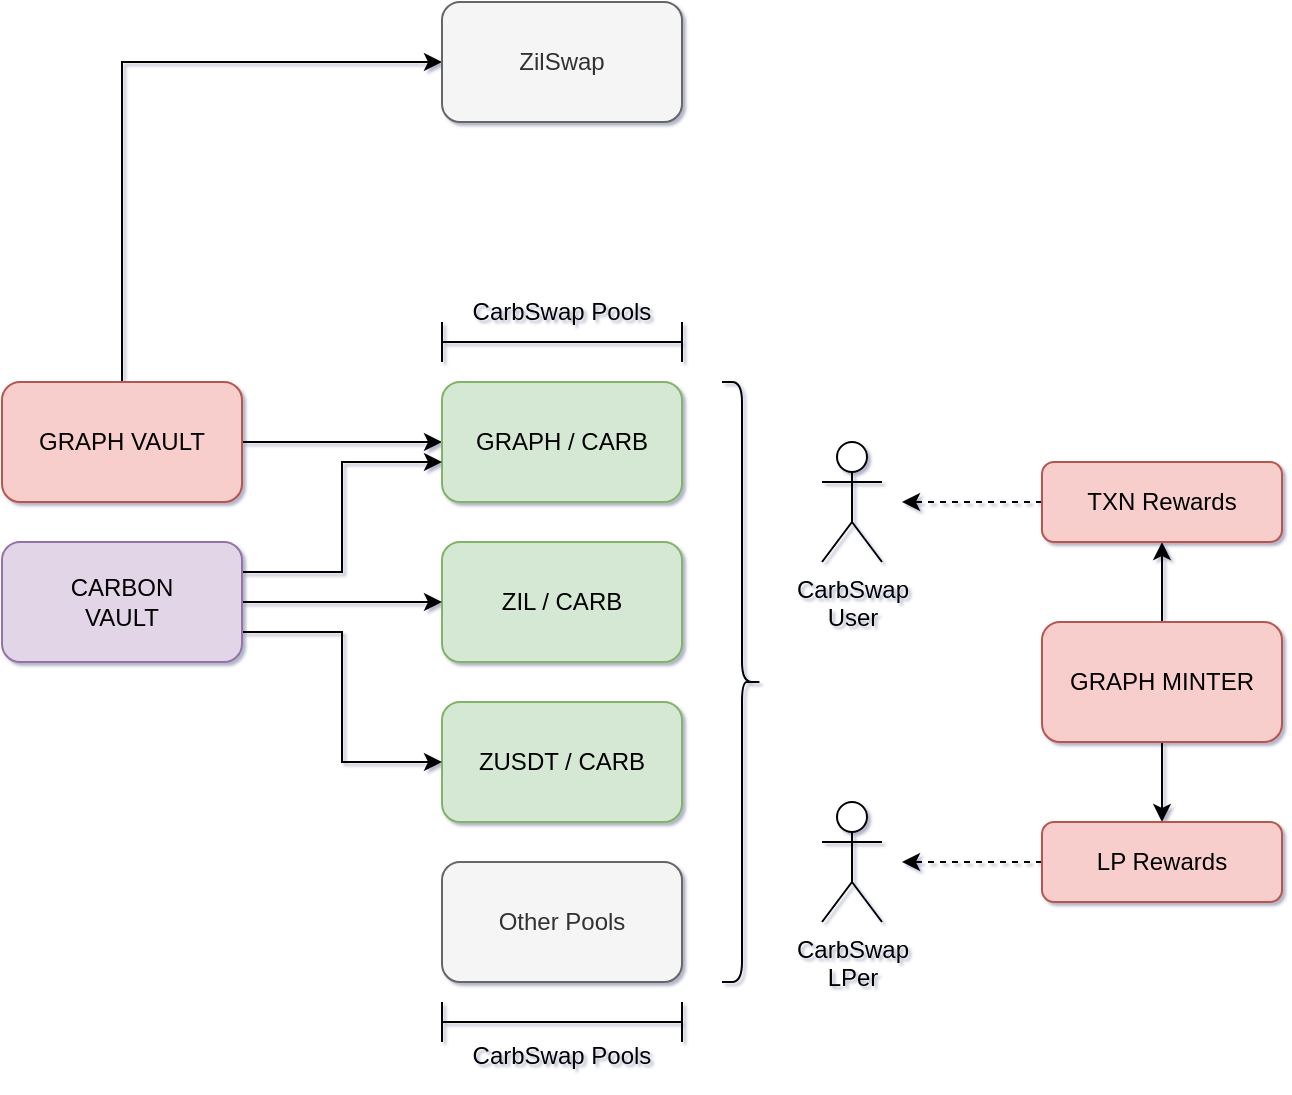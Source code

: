 <mxfile version="15.9.4" type="github"><diagram id="SXav6wTVjm6T2SrGScyL" name="Page-1"><mxGraphModel dx="2115" dy="621" grid="1" gridSize="10" guides="1" tooltips="1" connect="1" arrows="1" fold="1" page="1" pageScale="1" pageWidth="1169" pageHeight="827" math="0" shadow="1"><root><mxCell id="0"/><mxCell id="1" parent="0"/><mxCell id="hy4OhUEkCoSjXJdkK4bs-1" style="edgeStyle=orthogonalEdgeStyle;rounded=0;orthogonalLoop=1;jettySize=auto;html=1;exitX=1;exitY=0.5;exitDx=0;exitDy=0;entryX=0;entryY=0.5;entryDx=0;entryDy=0;" parent="1" source="MCO4oEbckZnSG91TUfwP-1" target="MCO4oEbckZnSG91TUfwP-11" edge="1"><mxGeometry relative="1" as="geometry"/></mxCell><mxCell id="hy4OhUEkCoSjXJdkK4bs-2" style="edgeStyle=orthogonalEdgeStyle;rounded=0;orthogonalLoop=1;jettySize=auto;html=1;exitX=0.5;exitY=0;exitDx=0;exitDy=0;entryX=0;entryY=0.5;entryDx=0;entryDy=0;" parent="1" source="MCO4oEbckZnSG91TUfwP-1" target="MCO4oEbckZnSG91TUfwP-3" edge="1"><mxGeometry relative="1" as="geometry"/></mxCell><mxCell id="MCO4oEbckZnSG91TUfwP-1" value="GRAPH VAULT" style="rounded=1;whiteSpace=wrap;html=1;fillColor=#f8cecc;strokeColor=#b85450;" parent="1" vertex="1"><mxGeometry x="-780" y="260" width="120" height="60" as="geometry"/></mxCell><mxCell id="MCO4oEbckZnSG91TUfwP-3" value="ZilSwap" style="rounded=1;whiteSpace=wrap;html=1;fillColor=#f5f5f5;strokeColor=#666666;fontColor=#333333;" parent="1" vertex="1"><mxGeometry x="-560" y="70" width="120" height="60" as="geometry"/></mxCell><mxCell id="MCO4oEbckZnSG91TUfwP-11" value="GRAPH / CARB" style="rounded=1;whiteSpace=wrap;html=1;fillColor=#d5e8d4;strokeColor=#82b366;" parent="1" vertex="1"><mxGeometry x="-560" y="260" width="120" height="60" as="geometry"/></mxCell><mxCell id="MCO4oEbckZnSG91TUfwP-12" value="ZIL / CARB" style="rounded=1;whiteSpace=wrap;html=1;fillColor=#d5e8d4;strokeColor=#82b366;" parent="1" vertex="1"><mxGeometry x="-560" y="340" width="120" height="60" as="geometry"/></mxCell><mxCell id="MCO4oEbckZnSG91TUfwP-13" value="ZUSDT / CARB" style="rounded=1;whiteSpace=wrap;html=1;fillColor=#d5e8d4;strokeColor=#82b366;" parent="1" vertex="1"><mxGeometry x="-560" y="420" width="120" height="60" as="geometry"/></mxCell><mxCell id="MCO4oEbckZnSG91TUfwP-14" value="Other Pools" style="rounded=1;whiteSpace=wrap;html=1;fillColor=#f5f5f5;strokeColor=#666666;fontColor=#333333;" parent="1" vertex="1"><mxGeometry x="-560" y="500" width="120" height="60" as="geometry"/></mxCell><mxCell id="MCO4oEbckZnSG91TUfwP-27" style="edgeStyle=orthogonalEdgeStyle;rounded=0;orthogonalLoop=1;jettySize=auto;html=1;exitX=1;exitY=0.5;exitDx=0;exitDy=0;entryX=0;entryY=0.5;entryDx=0;entryDy=0;" parent="1" source="MCO4oEbckZnSG91TUfwP-21" target="MCO4oEbckZnSG91TUfwP-12" edge="1"><mxGeometry relative="1" as="geometry"/></mxCell><mxCell id="MCO4oEbckZnSG91TUfwP-28" style="edgeStyle=orthogonalEdgeStyle;rounded=0;orthogonalLoop=1;jettySize=auto;html=1;exitX=1;exitY=0.25;exitDx=0;exitDy=0;" parent="1" source="MCO4oEbckZnSG91TUfwP-21" edge="1"><mxGeometry relative="1" as="geometry"><mxPoint x="-560" y="300" as="targetPoint"/><Array as="points"><mxPoint x="-610" y="355"/><mxPoint x="-610" y="300"/><mxPoint x="-560" y="300"/></Array></mxGeometry></mxCell><mxCell id="MCO4oEbckZnSG91TUfwP-29" style="edgeStyle=orthogonalEdgeStyle;rounded=0;orthogonalLoop=1;jettySize=auto;html=1;exitX=1;exitY=0.75;exitDx=0;exitDy=0;entryX=0;entryY=0.5;entryDx=0;entryDy=0;" parent="1" source="MCO4oEbckZnSG91TUfwP-21" target="MCO4oEbckZnSG91TUfwP-13" edge="1"><mxGeometry relative="1" as="geometry"/></mxCell><mxCell id="MCO4oEbckZnSG91TUfwP-21" value="CARBON&lt;br&gt;VAULT" style="rounded=1;whiteSpace=wrap;html=1;fillColor=#e1d5e7;strokeColor=#9673a6;" parent="1" vertex="1"><mxGeometry x="-780" y="340" width="120" height="60" as="geometry"/></mxCell><mxCell id="MCO4oEbckZnSG91TUfwP-30" value="" style="shape=crossbar;whiteSpace=wrap;html=1;rounded=1;" parent="1" vertex="1"><mxGeometry x="-560" y="570" width="120" height="20" as="geometry"/></mxCell><mxCell id="MCO4oEbckZnSG91TUfwP-31" value="" style="shape=crossbar;whiteSpace=wrap;html=1;rounded=1;" parent="1" vertex="1"><mxGeometry x="-560" y="230" width="120" height="20" as="geometry"/></mxCell><mxCell id="MCO4oEbckZnSG91TUfwP-32" value="CarbSwap Pools" style="text;html=1;strokeColor=none;fillColor=none;align=center;verticalAlign=middle;whiteSpace=wrap;rounded=0;" parent="1" vertex="1"><mxGeometry x="-555" y="582" width="110" height="30" as="geometry"/></mxCell><mxCell id="MCO4oEbckZnSG91TUfwP-33" value="CarbSwap Pools" style="text;html=1;strokeColor=none;fillColor=none;align=center;verticalAlign=middle;whiteSpace=wrap;rounded=0;" parent="1" vertex="1"><mxGeometry x="-555" y="210" width="110" height="30" as="geometry"/></mxCell><mxCell id="hy4OhUEkCoSjXJdkK4bs-3" value="" style="shape=curlyBracket;whiteSpace=wrap;html=1;rounded=1;flipH=1;" parent="1" vertex="1"><mxGeometry x="-420" y="260" width="20" height="300" as="geometry"/></mxCell><mxCell id="hy4OhUEkCoSjXJdkK4bs-13" style="edgeStyle=orthogonalEdgeStyle;rounded=0;orthogonalLoop=1;jettySize=auto;html=1;exitX=0.5;exitY=0;exitDx=0;exitDy=0;entryX=0.5;entryY=1;entryDx=0;entryDy=0;" parent="1" source="hy4OhUEkCoSjXJdkK4bs-4" target="hy4OhUEkCoSjXJdkK4bs-5" edge="1"><mxGeometry relative="1" as="geometry"/></mxCell><mxCell id="hy4OhUEkCoSjXJdkK4bs-14" style="edgeStyle=orthogonalEdgeStyle;rounded=0;orthogonalLoop=1;jettySize=auto;html=1;exitX=0.5;exitY=1;exitDx=0;exitDy=0;entryX=0.5;entryY=0;entryDx=0;entryDy=0;" parent="1" source="hy4OhUEkCoSjXJdkK4bs-4" target="hy4OhUEkCoSjXJdkK4bs-6" edge="1"><mxGeometry relative="1" as="geometry"/></mxCell><mxCell id="hy4OhUEkCoSjXJdkK4bs-4" value="GRAPH MINTER" style="rounded=1;whiteSpace=wrap;html=1;fillColor=#f8cecc;strokeColor=#b85450;" parent="1" vertex="1"><mxGeometry x="-260" y="380" width="120" height="60" as="geometry"/></mxCell><mxCell id="hy4OhUEkCoSjXJdkK4bs-11" style="edgeStyle=orthogonalEdgeStyle;rounded=0;orthogonalLoop=1;jettySize=auto;html=1;exitX=0;exitY=0.5;exitDx=0;exitDy=0;dashed=1;" parent="1" source="hy4OhUEkCoSjXJdkK4bs-5" edge="1"><mxGeometry relative="1" as="geometry"><mxPoint x="-330" y="320" as="targetPoint"/></mxGeometry></mxCell><mxCell id="hy4OhUEkCoSjXJdkK4bs-5" value="TXN Rewards" style="rounded=1;whiteSpace=wrap;html=1;fillColor=#f8cecc;strokeColor=#b85450;" parent="1" vertex="1"><mxGeometry x="-260" y="300" width="120" height="40" as="geometry"/></mxCell><mxCell id="hy4OhUEkCoSjXJdkK4bs-12" style="edgeStyle=orthogonalEdgeStyle;rounded=0;orthogonalLoop=1;jettySize=auto;html=1;exitX=0;exitY=0.5;exitDx=0;exitDy=0;dashed=1;" parent="1" source="hy4OhUEkCoSjXJdkK4bs-6" edge="1"><mxGeometry relative="1" as="geometry"><mxPoint x="-330" y="500" as="targetPoint"/></mxGeometry></mxCell><mxCell id="hy4OhUEkCoSjXJdkK4bs-6" value="LP Rewards" style="rounded=1;whiteSpace=wrap;html=1;fillColor=#f8cecc;strokeColor=#b85450;" parent="1" vertex="1"><mxGeometry x="-260" y="480" width="120" height="40" as="geometry"/></mxCell><mxCell id="hy4OhUEkCoSjXJdkK4bs-9" value="CarbSwap&lt;br&gt;User" style="shape=umlActor;verticalLabelPosition=bottom;verticalAlign=top;html=1;outlineConnect=0;" parent="1" vertex="1"><mxGeometry x="-370" y="290" width="30" height="60" as="geometry"/></mxCell><mxCell id="hy4OhUEkCoSjXJdkK4bs-10" value="CarbSwap&lt;br&gt;LPer" style="shape=umlActor;verticalLabelPosition=bottom;verticalAlign=top;html=1;outlineConnect=0;" parent="1" vertex="1"><mxGeometry x="-370" y="470" width="30" height="60" as="geometry"/></mxCell></root></mxGraphModel></diagram></mxfile>